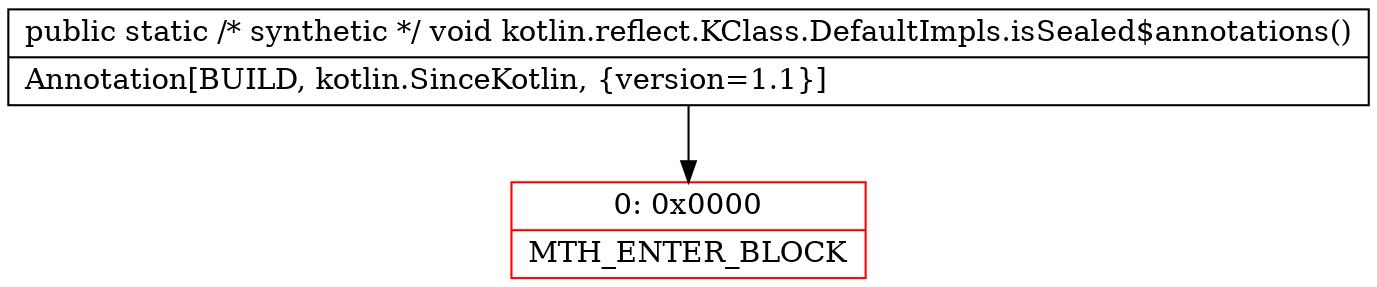 digraph "CFG forkotlin.reflect.KClass.DefaultImpls.isSealed$annotations()V" {
subgraph cluster_Region_689128595 {
label = "R(0)";
node [shape=record,color=blue];
}
Node_0 [shape=record,color=red,label="{0\:\ 0x0000|MTH_ENTER_BLOCK\l}"];
MethodNode[shape=record,label="{public static \/* synthetic *\/ void kotlin.reflect.KClass.DefaultImpls.isSealed$annotations()  | Annotation[BUILD, kotlin.SinceKotlin, \{version=1.1\}]\l}"];
MethodNode -> Node_0;
}

